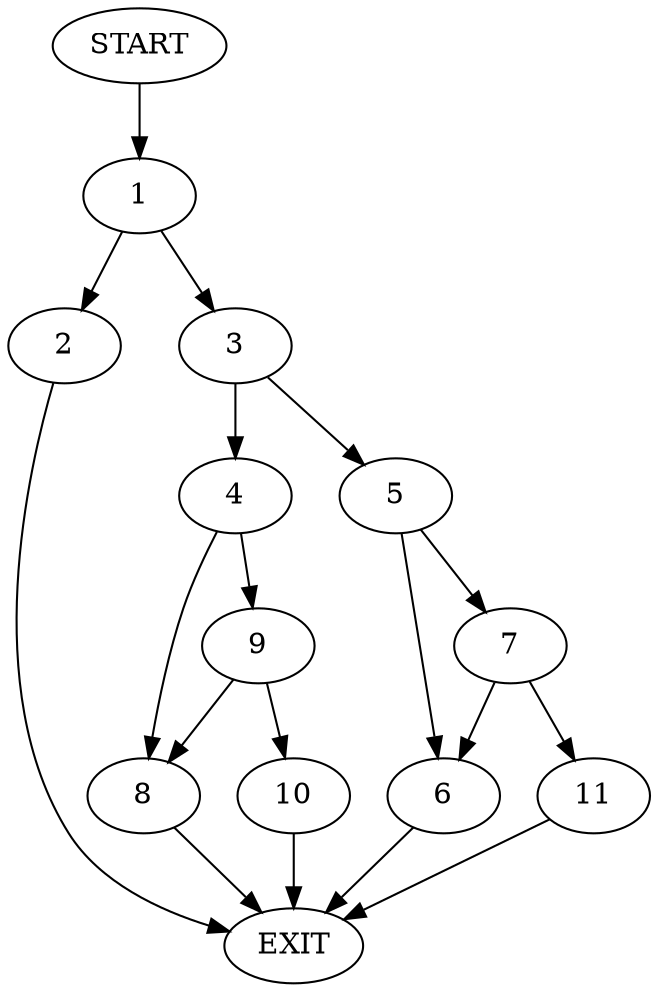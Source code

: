digraph {
0 [label="START"]
12 [label="EXIT"]
0 -> 1
1 -> 2
1 -> 3
3 -> 4
3 -> 5
2 -> 12
5 -> 6
5 -> 7
4 -> 8
4 -> 9
9 -> 8
9 -> 10
8 -> 12
10 -> 12
7 -> 6
7 -> 11
6 -> 12
11 -> 12
}
